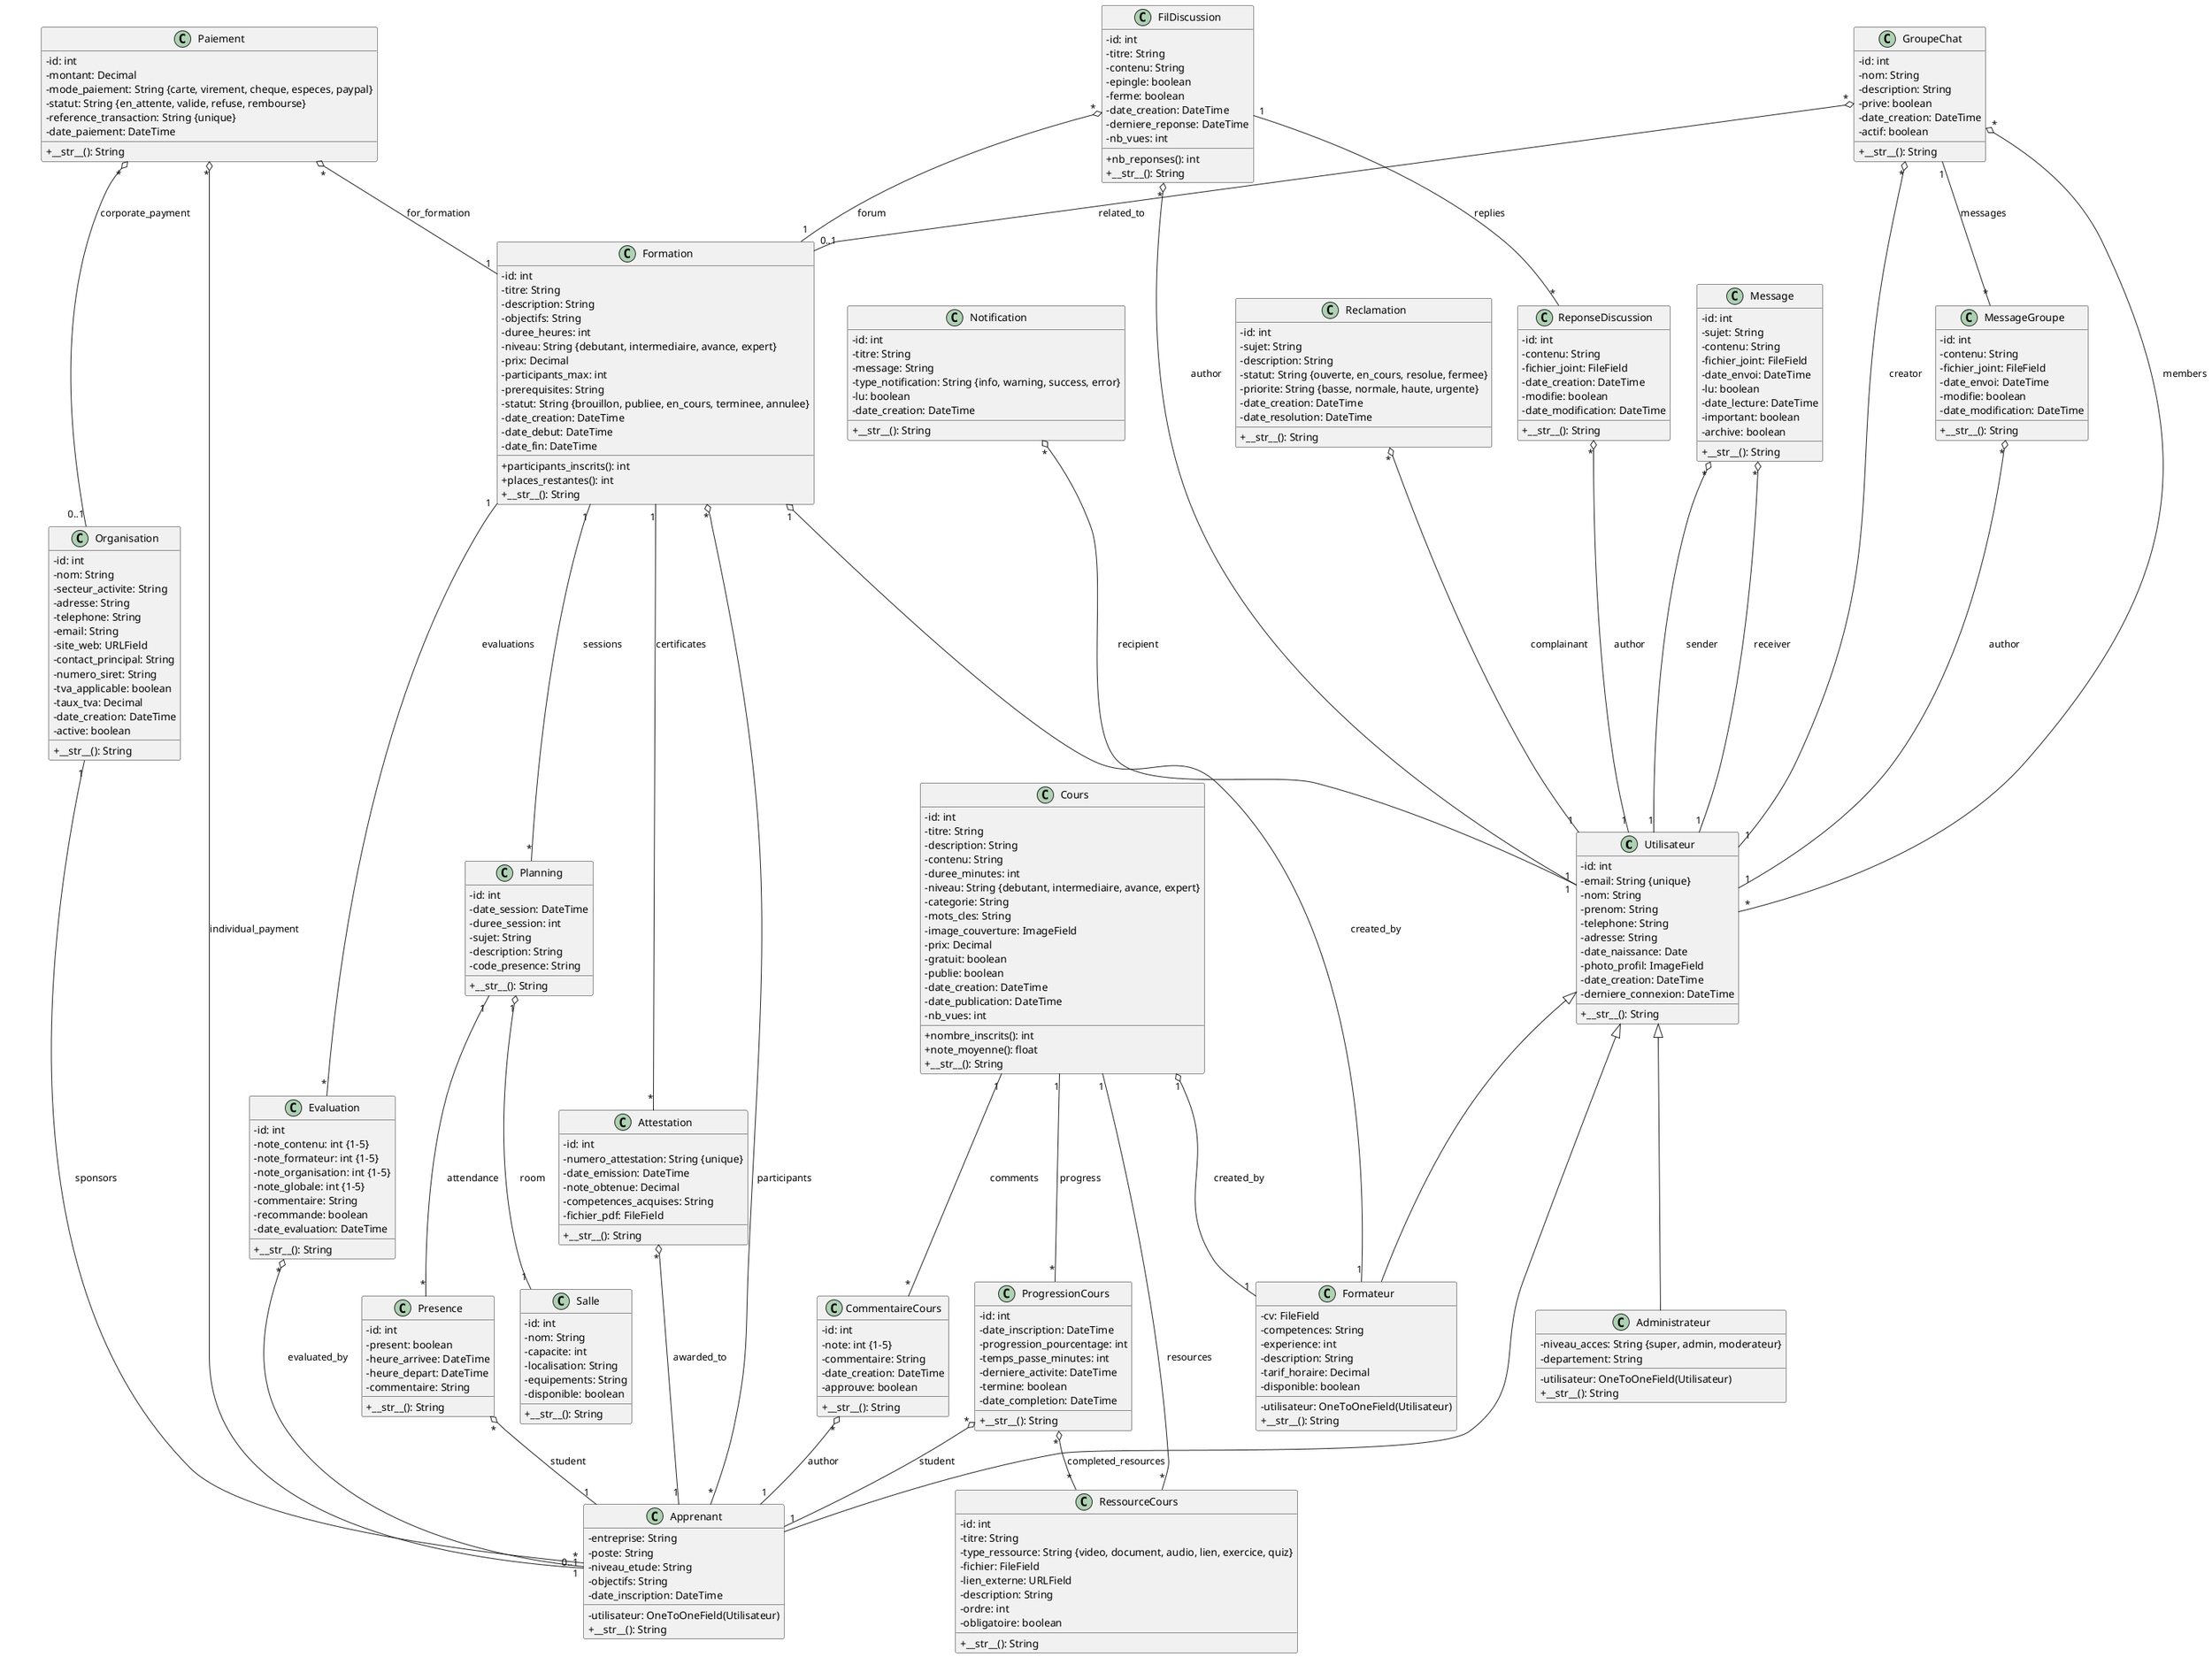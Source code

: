 @startuml

skinparam classAttributeIconSize 0

' =============================
'       BASE UTILISATEUR
' =============================
class Utilisateur {
    - id: int
    - email: String {unique}
    - nom: String
    - prenom: String
    - telephone: String
    - adresse: String
    - date_naissance: Date
    - photo_profil: ImageField
    - date_creation: DateTime
    - derniere_connexion: DateTime
    + __str__(): String
}

Utilisateur <|-- Formateur
Utilisateur <|-- Apprenant
Utilisateur <|-- Administrateur

class Formateur {
    - utilisateur: OneToOneField(Utilisateur)
    - cv: FileField
    - competences: String
    - experience: int
    - description: String
    - tarif_horaire: Decimal
    - disponible: boolean
    + __str__(): String
}

class Apprenant {
    - utilisateur: OneToOneField(Utilisateur)
    - entreprise: String
    - poste: String
    - niveau_etude: String
    - objectifs: String
    - date_inscription: DateTime
    + __str__(): String
}

class Administrateur {
    - utilisateur: OneToOneField(Utilisateur)
    - niveau_acces: String {super, admin, moderateur}
    - departement: String
    + __str__(): String
}

' =============================
'       FORMATION SYSTEM
' =============================
class Formation {
    - id: int
    - titre: String
    - description: String
    - objectifs: String
    - duree_heures: int
    - niveau: String {debutant, intermediaire, avance, expert}
    - prix: Decimal
    - participants_max: int
    - prerequisites: String
    - statut: String {brouillon, publiee, en_cours, terminee, annulee}
    - date_creation: DateTime
    - date_debut: DateTime
    - date_fin: DateTime
    + participants_inscrits(): int
    + places_restantes(): int
    + __str__(): String
}

class Salle {
    - id: int
    - nom: String
    - capacite: int
    - localisation: String
    - equipements: String
    - disponible: boolean
    + __str__(): String
}

class Planning {
    - id: int
    - date_session: DateTime
    - duree_session: int
    - sujet: String
    - description: String
    - code_presence: String
    + __str__(): String
}

class Presence {
    - id: int
    - present: boolean
    - heure_arrivee: DateTime
    - heure_depart: DateTime
    - commentaire: String
    + __str__(): String
}

class Evaluation {
    - id: int
    - note_contenu: int {1-5}
    - note_formateur: int {1-5}
    - note_organisation: int {1-5}
    - note_globale: int {1-5}
    - commentaire: String
    - recommande: boolean
    - date_evaluation: DateTime
    + __str__(): String
}

class Attestation {
    - id: int
    - numero_attestation: String {unique}
    - date_emission: DateTime
    - note_obtenue: Decimal
    - competences_acquises: String
    - fichier_pdf: FileField
    + __str__(): String
}

' =============================
'       COURS SYSTEM
' =============================
class Cours {
    - id: int
    - titre: String
    - description: String
    - contenu: String
    - duree_minutes: int
    - niveau: String {debutant, intermediaire, avance, expert}
    - categorie: String
    - mots_cles: String
    - image_couverture: ImageField
    - prix: Decimal
    - gratuit: boolean
    - publie: boolean
    - date_creation: DateTime
    - date_publication: DateTime
    - nb_vues: int
    + nombre_inscrits(): int
    + note_moyenne(): float
    + __str__(): String
}

class RessourceCours {
    - id: int
    - titre: String
    - type_ressource: String {video, document, audio, lien, exercice, quiz}
    - fichier: FileField
    - lien_externe: URLField
    - description: String
    - ordre: int
    - obligatoire: boolean
    + __str__(): String
}

class ProgressionCours {
    - id: int
    - date_inscription: DateTime
    - progression_pourcentage: int
    - temps_passe_minutes: int
    - derniere_activite: DateTime
    - termine: boolean
    - date_completion: DateTime
    + __str__(): String
}

class CommentaireCours {
    - id: int
    - note: int {1-5}
    - commentaire: String
    - date_creation: DateTime
    - approuve: boolean
    + __str__(): String
}

' =============================
'       MESSAGING SYSTEM
' =============================
class Message {
    - id: int
    - sujet: String
    - contenu: String
    - fichier_joint: FileField
    - date_envoi: DateTime
    - lu: boolean
    - date_lecture: DateTime
    - important: boolean
    - archive: boolean
    + __str__(): String
}

class GroupeChat {
    - id: int
    - nom: String
    - description: String
    - prive: boolean
    - date_creation: DateTime
    - actif: boolean
    + __str__(): String
}

class MessageGroupe {
    - id: int
    - contenu: String
    - fichier_joint: FileField
    - date_envoi: DateTime
    - modifie: boolean
    - date_modification: DateTime
    + __str__(): String
}

class FilDiscussion {
    - id: int
    - titre: String
    - contenu: String
    - epingle: boolean
    - ferme: boolean
    - date_creation: DateTime
    - derniere_reponse: DateTime
    - nb_vues: int
    + nb_reponses(): int
    + __str__(): String
}

class ReponseDiscussion {
    - id: int
    - contenu: String
    - fichier_joint: FileField
    - date_creation: DateTime
    - modifie: boolean
    - date_modification: DateTime
    + __str__(): String
}

' =============================
'       PAYMENT SYSTEM
' =============================
class Organisation {
    - id: int
    - nom: String
    - secteur_activite: String
    - adresse: String
    - telephone: String
    - email: String
    - site_web: URLField
    - contact_principal: String
    - numero_siret: String
    - tva_applicable: boolean
    - taux_tva: Decimal
    - date_creation: DateTime
    - active: boolean
    + __str__(): String
}

class Paiement {
    - id: int
    - montant: Decimal
    - mode_paiement: String {carte, virement, cheque, especes, paypal}
    - statut: String {en_attente, valide, refuse, rembourse}
    - reference_transaction: String {unique}
    - date_paiement: DateTime
    + __str__(): String
}

' =============================
'       NOTIFICATION SYSTEM
' =============================
class Notification {
    - id: int
    - titre: String
    - message: String
    - type_notification: String {info, warning, success, error}
    - lu: boolean
    - date_creation: DateTime
    + __str__(): String
}

class Reclamation {
    - id: int
    - sujet: String
    - description: String
    - statut: String {ouverte, en_cours, resolue, fermee}
    - priorite: String {basse, normale, haute, urgente}
    - date_creation: DateTime
    - date_resolution: DateTime
    + __str__(): String
}

' =============================
'       RELATIONSHIPS
' =============================

' Formation relationships
Formation "1" o-- "1" Formateur : created_by
Formation "*" o-- "*" Apprenant : participants
Formation "1" -- "*" Planning : sessions
Formation "1" -- "*" Evaluation : evaluations
Formation "1" -- "*" Attestation : certificates

' Planning relationships
Planning "1" o-- "1" Salle : room
Planning "1" -- "*" Presence : attendance

' Presence relationships
Presence "*" o-- "1" Apprenant : student

' Evaluation relationships
Evaluation "*" o-- "1" Apprenant : evaluated_by

' Attestation relationships
Attestation "*" o-- "1" Apprenant : awarded_to

' Course relationships
Cours "1" o-- "1" Formateur : created_by
Cours "1" -- "*" RessourceCours : resources
Cours "1" -- "*" ProgressionCours : progress
Cours "1" -- "*" CommentaireCours : comments

' Progress relationships
ProgressionCours "*" o-- "1" Apprenant : student
ProgressionCours "*" o-- "*" RessourceCours : completed_resources

' Comment relationships
CommentaireCours "*" o-- "1" Apprenant : author

' Messaging relationships
Message "*" o-- "1" Utilisateur : sender
Message "*" o-- "1" Utilisateur : receiver

GroupeChat "*" o-- "1" Utilisateur : creator
GroupeChat "*" o-- "*" Utilisateur : members
GroupeChat "*" o-- "0..1" Formation : related_to
GroupeChat "1" -- "*" MessageGroupe : messages

MessageGroupe "*" o-- "1" Utilisateur : author

FilDiscussion "*" o-- "1" Formation : forum
FilDiscussion "*" o-- "1" Utilisateur : author
FilDiscussion "1" -- "*" ReponseDiscussion : replies

ReponseDiscussion "*" o-- "1" Utilisateur : author

' Payment relationships
Paiement "*" o-- "1" Formation : for_formation
Paiement "*" o-- "0..1" Apprenant : individual_payment
Paiement "*" o-- "0..1" Organisation : corporate_payment

Organisation "1" -- "*" Apprenant : sponsors

' Notification relationships
Notification "*" o-- "1" Utilisateur : recipient

' Complaint relationships
Reclamation "*" o-- "1" Utilisateur : complainant

@enduml

